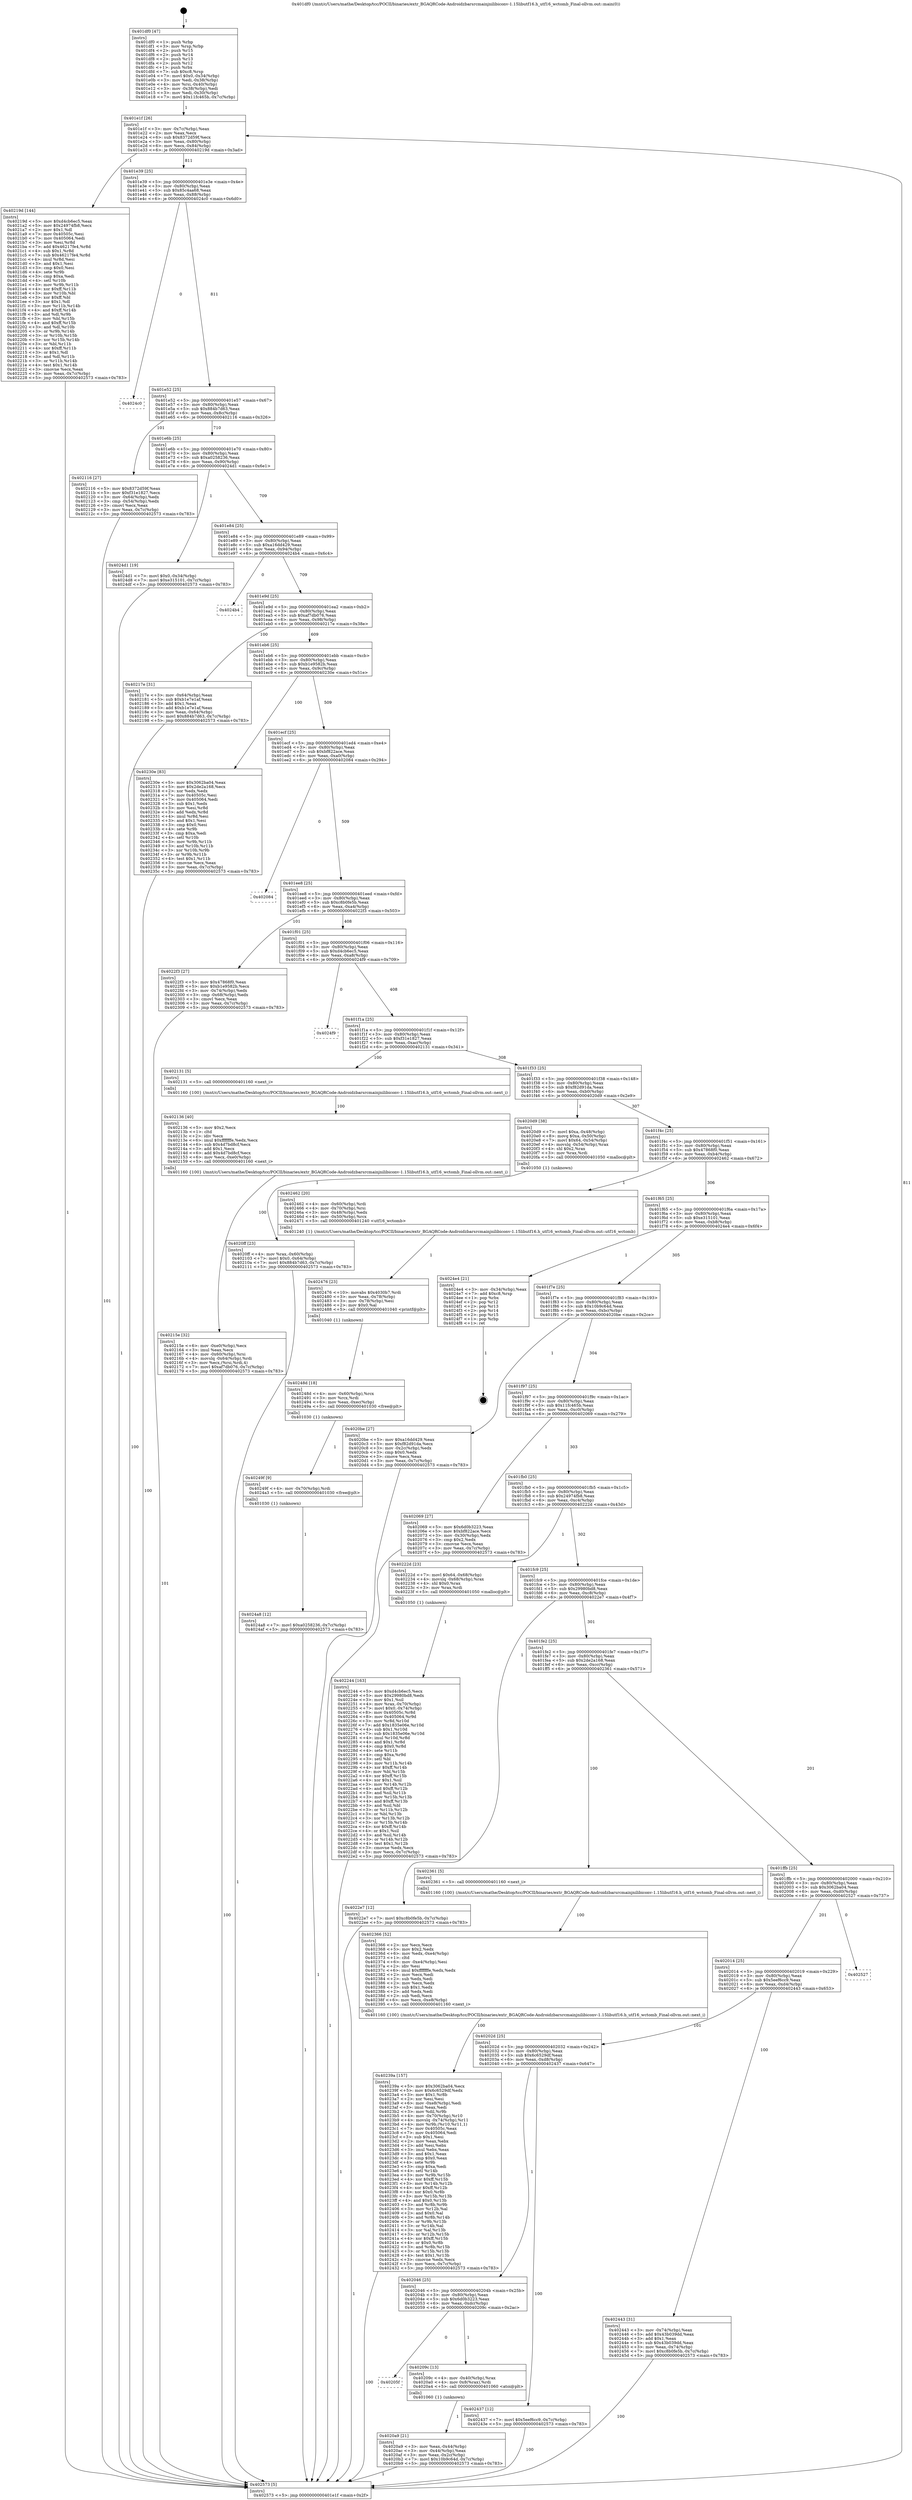 digraph "0x401df0" {
  label = "0x401df0 (/mnt/c/Users/mathe/Desktop/tcc/POCII/binaries/extr_BGAQRCode-Androidzbarsrcmainjnilibiconv-1.15libutf16.h_utf16_wctomb_Final-ollvm.out::main(0))"
  labelloc = "t"
  node[shape=record]

  Entry [label="",width=0.3,height=0.3,shape=circle,fillcolor=black,style=filled]
  "0x401e1f" [label="{
     0x401e1f [26]\l
     | [instrs]\l
     &nbsp;&nbsp;0x401e1f \<+3\>: mov -0x7c(%rbp),%eax\l
     &nbsp;&nbsp;0x401e22 \<+2\>: mov %eax,%ecx\l
     &nbsp;&nbsp;0x401e24 \<+6\>: sub $0x8372d59f,%ecx\l
     &nbsp;&nbsp;0x401e2a \<+3\>: mov %eax,-0x80(%rbp)\l
     &nbsp;&nbsp;0x401e2d \<+6\>: mov %ecx,-0x84(%rbp)\l
     &nbsp;&nbsp;0x401e33 \<+6\>: je 000000000040219d \<main+0x3ad\>\l
  }"]
  "0x40219d" [label="{
     0x40219d [144]\l
     | [instrs]\l
     &nbsp;&nbsp;0x40219d \<+5\>: mov $0xd4cb6ec5,%eax\l
     &nbsp;&nbsp;0x4021a2 \<+5\>: mov $0x24974fb8,%ecx\l
     &nbsp;&nbsp;0x4021a7 \<+2\>: mov $0x1,%dl\l
     &nbsp;&nbsp;0x4021a9 \<+7\>: mov 0x40505c,%esi\l
     &nbsp;&nbsp;0x4021b0 \<+7\>: mov 0x405064,%edi\l
     &nbsp;&nbsp;0x4021b7 \<+3\>: mov %esi,%r8d\l
     &nbsp;&nbsp;0x4021ba \<+7\>: add $0x46217fe4,%r8d\l
     &nbsp;&nbsp;0x4021c1 \<+4\>: sub $0x1,%r8d\l
     &nbsp;&nbsp;0x4021c5 \<+7\>: sub $0x46217fe4,%r8d\l
     &nbsp;&nbsp;0x4021cc \<+4\>: imul %r8d,%esi\l
     &nbsp;&nbsp;0x4021d0 \<+3\>: and $0x1,%esi\l
     &nbsp;&nbsp;0x4021d3 \<+3\>: cmp $0x0,%esi\l
     &nbsp;&nbsp;0x4021d6 \<+4\>: sete %r9b\l
     &nbsp;&nbsp;0x4021da \<+3\>: cmp $0xa,%edi\l
     &nbsp;&nbsp;0x4021dd \<+4\>: setl %r10b\l
     &nbsp;&nbsp;0x4021e1 \<+3\>: mov %r9b,%r11b\l
     &nbsp;&nbsp;0x4021e4 \<+4\>: xor $0xff,%r11b\l
     &nbsp;&nbsp;0x4021e8 \<+3\>: mov %r10b,%bl\l
     &nbsp;&nbsp;0x4021eb \<+3\>: xor $0xff,%bl\l
     &nbsp;&nbsp;0x4021ee \<+3\>: xor $0x1,%dl\l
     &nbsp;&nbsp;0x4021f1 \<+3\>: mov %r11b,%r14b\l
     &nbsp;&nbsp;0x4021f4 \<+4\>: and $0xff,%r14b\l
     &nbsp;&nbsp;0x4021f8 \<+3\>: and %dl,%r9b\l
     &nbsp;&nbsp;0x4021fb \<+3\>: mov %bl,%r15b\l
     &nbsp;&nbsp;0x4021fe \<+4\>: and $0xff,%r15b\l
     &nbsp;&nbsp;0x402202 \<+3\>: and %dl,%r10b\l
     &nbsp;&nbsp;0x402205 \<+3\>: or %r9b,%r14b\l
     &nbsp;&nbsp;0x402208 \<+3\>: or %r10b,%r15b\l
     &nbsp;&nbsp;0x40220b \<+3\>: xor %r15b,%r14b\l
     &nbsp;&nbsp;0x40220e \<+3\>: or %bl,%r11b\l
     &nbsp;&nbsp;0x402211 \<+4\>: xor $0xff,%r11b\l
     &nbsp;&nbsp;0x402215 \<+3\>: or $0x1,%dl\l
     &nbsp;&nbsp;0x402218 \<+3\>: and %dl,%r11b\l
     &nbsp;&nbsp;0x40221b \<+3\>: or %r11b,%r14b\l
     &nbsp;&nbsp;0x40221e \<+4\>: test $0x1,%r14b\l
     &nbsp;&nbsp;0x402222 \<+3\>: cmovne %ecx,%eax\l
     &nbsp;&nbsp;0x402225 \<+3\>: mov %eax,-0x7c(%rbp)\l
     &nbsp;&nbsp;0x402228 \<+5\>: jmp 0000000000402573 \<main+0x783\>\l
  }"]
  "0x401e39" [label="{
     0x401e39 [25]\l
     | [instrs]\l
     &nbsp;&nbsp;0x401e39 \<+5\>: jmp 0000000000401e3e \<main+0x4e\>\l
     &nbsp;&nbsp;0x401e3e \<+3\>: mov -0x80(%rbp),%eax\l
     &nbsp;&nbsp;0x401e41 \<+5\>: sub $0x85c4aa68,%eax\l
     &nbsp;&nbsp;0x401e46 \<+6\>: mov %eax,-0x88(%rbp)\l
     &nbsp;&nbsp;0x401e4c \<+6\>: je 00000000004024c0 \<main+0x6d0\>\l
  }"]
  Exit [label="",width=0.3,height=0.3,shape=circle,fillcolor=black,style=filled,peripheries=2]
  "0x4024c0" [label="{
     0x4024c0\l
  }", style=dashed]
  "0x401e52" [label="{
     0x401e52 [25]\l
     | [instrs]\l
     &nbsp;&nbsp;0x401e52 \<+5\>: jmp 0000000000401e57 \<main+0x67\>\l
     &nbsp;&nbsp;0x401e57 \<+3\>: mov -0x80(%rbp),%eax\l
     &nbsp;&nbsp;0x401e5a \<+5\>: sub $0x884b7d63,%eax\l
     &nbsp;&nbsp;0x401e5f \<+6\>: mov %eax,-0x8c(%rbp)\l
     &nbsp;&nbsp;0x401e65 \<+6\>: je 0000000000402116 \<main+0x326\>\l
  }"]
  "0x4024a8" [label="{
     0x4024a8 [12]\l
     | [instrs]\l
     &nbsp;&nbsp;0x4024a8 \<+7\>: movl $0xa0258236,-0x7c(%rbp)\l
     &nbsp;&nbsp;0x4024af \<+5\>: jmp 0000000000402573 \<main+0x783\>\l
  }"]
  "0x402116" [label="{
     0x402116 [27]\l
     | [instrs]\l
     &nbsp;&nbsp;0x402116 \<+5\>: mov $0x8372d59f,%eax\l
     &nbsp;&nbsp;0x40211b \<+5\>: mov $0xf31e1827,%ecx\l
     &nbsp;&nbsp;0x402120 \<+3\>: mov -0x64(%rbp),%edx\l
     &nbsp;&nbsp;0x402123 \<+3\>: cmp -0x54(%rbp),%edx\l
     &nbsp;&nbsp;0x402126 \<+3\>: cmovl %ecx,%eax\l
     &nbsp;&nbsp;0x402129 \<+3\>: mov %eax,-0x7c(%rbp)\l
     &nbsp;&nbsp;0x40212c \<+5\>: jmp 0000000000402573 \<main+0x783\>\l
  }"]
  "0x401e6b" [label="{
     0x401e6b [25]\l
     | [instrs]\l
     &nbsp;&nbsp;0x401e6b \<+5\>: jmp 0000000000401e70 \<main+0x80\>\l
     &nbsp;&nbsp;0x401e70 \<+3\>: mov -0x80(%rbp),%eax\l
     &nbsp;&nbsp;0x401e73 \<+5\>: sub $0xa0258236,%eax\l
     &nbsp;&nbsp;0x401e78 \<+6\>: mov %eax,-0x90(%rbp)\l
     &nbsp;&nbsp;0x401e7e \<+6\>: je 00000000004024d1 \<main+0x6e1\>\l
  }"]
  "0x40249f" [label="{
     0x40249f [9]\l
     | [instrs]\l
     &nbsp;&nbsp;0x40249f \<+4\>: mov -0x70(%rbp),%rdi\l
     &nbsp;&nbsp;0x4024a3 \<+5\>: call 0000000000401030 \<free@plt\>\l
     | [calls]\l
     &nbsp;&nbsp;0x401030 \{1\} (unknown)\l
  }"]
  "0x4024d1" [label="{
     0x4024d1 [19]\l
     | [instrs]\l
     &nbsp;&nbsp;0x4024d1 \<+7\>: movl $0x0,-0x34(%rbp)\l
     &nbsp;&nbsp;0x4024d8 \<+7\>: movl $0xe315101,-0x7c(%rbp)\l
     &nbsp;&nbsp;0x4024df \<+5\>: jmp 0000000000402573 \<main+0x783\>\l
  }"]
  "0x401e84" [label="{
     0x401e84 [25]\l
     | [instrs]\l
     &nbsp;&nbsp;0x401e84 \<+5\>: jmp 0000000000401e89 \<main+0x99\>\l
     &nbsp;&nbsp;0x401e89 \<+3\>: mov -0x80(%rbp),%eax\l
     &nbsp;&nbsp;0x401e8c \<+5\>: sub $0xa16dd429,%eax\l
     &nbsp;&nbsp;0x401e91 \<+6\>: mov %eax,-0x94(%rbp)\l
     &nbsp;&nbsp;0x401e97 \<+6\>: je 00000000004024b4 \<main+0x6c4\>\l
  }"]
  "0x40248d" [label="{
     0x40248d [18]\l
     | [instrs]\l
     &nbsp;&nbsp;0x40248d \<+4\>: mov -0x60(%rbp),%rcx\l
     &nbsp;&nbsp;0x402491 \<+3\>: mov %rcx,%rdi\l
     &nbsp;&nbsp;0x402494 \<+6\>: mov %eax,-0xec(%rbp)\l
     &nbsp;&nbsp;0x40249a \<+5\>: call 0000000000401030 \<free@plt\>\l
     | [calls]\l
     &nbsp;&nbsp;0x401030 \{1\} (unknown)\l
  }"]
  "0x4024b4" [label="{
     0x4024b4\l
  }", style=dashed]
  "0x401e9d" [label="{
     0x401e9d [25]\l
     | [instrs]\l
     &nbsp;&nbsp;0x401e9d \<+5\>: jmp 0000000000401ea2 \<main+0xb2\>\l
     &nbsp;&nbsp;0x401ea2 \<+3\>: mov -0x80(%rbp),%eax\l
     &nbsp;&nbsp;0x401ea5 \<+5\>: sub $0xaf7db076,%eax\l
     &nbsp;&nbsp;0x401eaa \<+6\>: mov %eax,-0x98(%rbp)\l
     &nbsp;&nbsp;0x401eb0 \<+6\>: je 000000000040217e \<main+0x38e\>\l
  }"]
  "0x402476" [label="{
     0x402476 [23]\l
     | [instrs]\l
     &nbsp;&nbsp;0x402476 \<+10\>: movabs $0x4030b7,%rdi\l
     &nbsp;&nbsp;0x402480 \<+3\>: mov %eax,-0x78(%rbp)\l
     &nbsp;&nbsp;0x402483 \<+3\>: mov -0x78(%rbp),%esi\l
     &nbsp;&nbsp;0x402486 \<+2\>: mov $0x0,%al\l
     &nbsp;&nbsp;0x402488 \<+5\>: call 0000000000401040 \<printf@plt\>\l
     | [calls]\l
     &nbsp;&nbsp;0x401040 \{1\} (unknown)\l
  }"]
  "0x40217e" [label="{
     0x40217e [31]\l
     | [instrs]\l
     &nbsp;&nbsp;0x40217e \<+3\>: mov -0x64(%rbp),%eax\l
     &nbsp;&nbsp;0x402181 \<+5\>: sub $0xb1e7e1af,%eax\l
     &nbsp;&nbsp;0x402186 \<+3\>: add $0x1,%eax\l
     &nbsp;&nbsp;0x402189 \<+5\>: add $0xb1e7e1af,%eax\l
     &nbsp;&nbsp;0x40218e \<+3\>: mov %eax,-0x64(%rbp)\l
     &nbsp;&nbsp;0x402191 \<+7\>: movl $0x884b7d63,-0x7c(%rbp)\l
     &nbsp;&nbsp;0x402198 \<+5\>: jmp 0000000000402573 \<main+0x783\>\l
  }"]
  "0x401eb6" [label="{
     0x401eb6 [25]\l
     | [instrs]\l
     &nbsp;&nbsp;0x401eb6 \<+5\>: jmp 0000000000401ebb \<main+0xcb\>\l
     &nbsp;&nbsp;0x401ebb \<+3\>: mov -0x80(%rbp),%eax\l
     &nbsp;&nbsp;0x401ebe \<+5\>: sub $0xb1e9582b,%eax\l
     &nbsp;&nbsp;0x401ec3 \<+6\>: mov %eax,-0x9c(%rbp)\l
     &nbsp;&nbsp;0x401ec9 \<+6\>: je 000000000040230e \<main+0x51e\>\l
  }"]
  "0x40239a" [label="{
     0x40239a [157]\l
     | [instrs]\l
     &nbsp;&nbsp;0x40239a \<+5\>: mov $0x3062ba04,%ecx\l
     &nbsp;&nbsp;0x40239f \<+5\>: mov $0x6c6529df,%edx\l
     &nbsp;&nbsp;0x4023a4 \<+3\>: mov $0x1,%r8b\l
     &nbsp;&nbsp;0x4023a7 \<+2\>: xor %esi,%esi\l
     &nbsp;&nbsp;0x4023a9 \<+6\>: mov -0xe8(%rbp),%edi\l
     &nbsp;&nbsp;0x4023af \<+3\>: imul %eax,%edi\l
     &nbsp;&nbsp;0x4023b2 \<+3\>: mov %dil,%r9b\l
     &nbsp;&nbsp;0x4023b5 \<+4\>: mov -0x70(%rbp),%r10\l
     &nbsp;&nbsp;0x4023b9 \<+4\>: movslq -0x74(%rbp),%r11\l
     &nbsp;&nbsp;0x4023bd \<+4\>: mov %r9b,(%r10,%r11,1)\l
     &nbsp;&nbsp;0x4023c1 \<+7\>: mov 0x40505c,%eax\l
     &nbsp;&nbsp;0x4023c8 \<+7\>: mov 0x405064,%edi\l
     &nbsp;&nbsp;0x4023cf \<+3\>: sub $0x1,%esi\l
     &nbsp;&nbsp;0x4023d2 \<+2\>: mov %eax,%ebx\l
     &nbsp;&nbsp;0x4023d4 \<+2\>: add %esi,%ebx\l
     &nbsp;&nbsp;0x4023d6 \<+3\>: imul %ebx,%eax\l
     &nbsp;&nbsp;0x4023d9 \<+3\>: and $0x1,%eax\l
     &nbsp;&nbsp;0x4023dc \<+3\>: cmp $0x0,%eax\l
     &nbsp;&nbsp;0x4023df \<+4\>: sete %r9b\l
     &nbsp;&nbsp;0x4023e3 \<+3\>: cmp $0xa,%edi\l
     &nbsp;&nbsp;0x4023e6 \<+4\>: setl %r14b\l
     &nbsp;&nbsp;0x4023ea \<+3\>: mov %r9b,%r15b\l
     &nbsp;&nbsp;0x4023ed \<+4\>: xor $0xff,%r15b\l
     &nbsp;&nbsp;0x4023f1 \<+3\>: mov %r14b,%r12b\l
     &nbsp;&nbsp;0x4023f4 \<+4\>: xor $0xff,%r12b\l
     &nbsp;&nbsp;0x4023f8 \<+4\>: xor $0x0,%r8b\l
     &nbsp;&nbsp;0x4023fc \<+3\>: mov %r15b,%r13b\l
     &nbsp;&nbsp;0x4023ff \<+4\>: and $0x0,%r13b\l
     &nbsp;&nbsp;0x402403 \<+3\>: and %r8b,%r9b\l
     &nbsp;&nbsp;0x402406 \<+3\>: mov %r12b,%al\l
     &nbsp;&nbsp;0x402409 \<+2\>: and $0x0,%al\l
     &nbsp;&nbsp;0x40240b \<+3\>: and %r8b,%r14b\l
     &nbsp;&nbsp;0x40240e \<+3\>: or %r9b,%r13b\l
     &nbsp;&nbsp;0x402411 \<+3\>: or %r14b,%al\l
     &nbsp;&nbsp;0x402414 \<+3\>: xor %al,%r13b\l
     &nbsp;&nbsp;0x402417 \<+3\>: or %r12b,%r15b\l
     &nbsp;&nbsp;0x40241a \<+4\>: xor $0xff,%r15b\l
     &nbsp;&nbsp;0x40241e \<+4\>: or $0x0,%r8b\l
     &nbsp;&nbsp;0x402422 \<+3\>: and %r8b,%r15b\l
     &nbsp;&nbsp;0x402425 \<+3\>: or %r15b,%r13b\l
     &nbsp;&nbsp;0x402428 \<+4\>: test $0x1,%r13b\l
     &nbsp;&nbsp;0x40242c \<+3\>: cmovne %edx,%ecx\l
     &nbsp;&nbsp;0x40242f \<+3\>: mov %ecx,-0x7c(%rbp)\l
     &nbsp;&nbsp;0x402432 \<+5\>: jmp 0000000000402573 \<main+0x783\>\l
  }"]
  "0x40230e" [label="{
     0x40230e [83]\l
     | [instrs]\l
     &nbsp;&nbsp;0x40230e \<+5\>: mov $0x3062ba04,%eax\l
     &nbsp;&nbsp;0x402313 \<+5\>: mov $0x2de2a168,%ecx\l
     &nbsp;&nbsp;0x402318 \<+2\>: xor %edx,%edx\l
     &nbsp;&nbsp;0x40231a \<+7\>: mov 0x40505c,%esi\l
     &nbsp;&nbsp;0x402321 \<+7\>: mov 0x405064,%edi\l
     &nbsp;&nbsp;0x402328 \<+3\>: sub $0x1,%edx\l
     &nbsp;&nbsp;0x40232b \<+3\>: mov %esi,%r8d\l
     &nbsp;&nbsp;0x40232e \<+3\>: add %edx,%r8d\l
     &nbsp;&nbsp;0x402331 \<+4\>: imul %r8d,%esi\l
     &nbsp;&nbsp;0x402335 \<+3\>: and $0x1,%esi\l
     &nbsp;&nbsp;0x402338 \<+3\>: cmp $0x0,%esi\l
     &nbsp;&nbsp;0x40233b \<+4\>: sete %r9b\l
     &nbsp;&nbsp;0x40233f \<+3\>: cmp $0xa,%edi\l
     &nbsp;&nbsp;0x402342 \<+4\>: setl %r10b\l
     &nbsp;&nbsp;0x402346 \<+3\>: mov %r9b,%r11b\l
     &nbsp;&nbsp;0x402349 \<+3\>: and %r10b,%r11b\l
     &nbsp;&nbsp;0x40234c \<+3\>: xor %r10b,%r9b\l
     &nbsp;&nbsp;0x40234f \<+3\>: or %r9b,%r11b\l
     &nbsp;&nbsp;0x402352 \<+4\>: test $0x1,%r11b\l
     &nbsp;&nbsp;0x402356 \<+3\>: cmovne %ecx,%eax\l
     &nbsp;&nbsp;0x402359 \<+3\>: mov %eax,-0x7c(%rbp)\l
     &nbsp;&nbsp;0x40235c \<+5\>: jmp 0000000000402573 \<main+0x783\>\l
  }"]
  "0x401ecf" [label="{
     0x401ecf [25]\l
     | [instrs]\l
     &nbsp;&nbsp;0x401ecf \<+5\>: jmp 0000000000401ed4 \<main+0xe4\>\l
     &nbsp;&nbsp;0x401ed4 \<+3\>: mov -0x80(%rbp),%eax\l
     &nbsp;&nbsp;0x401ed7 \<+5\>: sub $0xbf822ace,%eax\l
     &nbsp;&nbsp;0x401edc \<+6\>: mov %eax,-0xa0(%rbp)\l
     &nbsp;&nbsp;0x401ee2 \<+6\>: je 0000000000402084 \<main+0x294\>\l
  }"]
  "0x402366" [label="{
     0x402366 [52]\l
     | [instrs]\l
     &nbsp;&nbsp;0x402366 \<+2\>: xor %ecx,%ecx\l
     &nbsp;&nbsp;0x402368 \<+5\>: mov $0x2,%edx\l
     &nbsp;&nbsp;0x40236d \<+6\>: mov %edx,-0xe4(%rbp)\l
     &nbsp;&nbsp;0x402373 \<+1\>: cltd\l
     &nbsp;&nbsp;0x402374 \<+6\>: mov -0xe4(%rbp),%esi\l
     &nbsp;&nbsp;0x40237a \<+2\>: idiv %esi\l
     &nbsp;&nbsp;0x40237c \<+6\>: imul $0xfffffffe,%edx,%edx\l
     &nbsp;&nbsp;0x402382 \<+2\>: mov %ecx,%edi\l
     &nbsp;&nbsp;0x402384 \<+2\>: sub %edx,%edi\l
     &nbsp;&nbsp;0x402386 \<+2\>: mov %ecx,%edx\l
     &nbsp;&nbsp;0x402388 \<+3\>: sub $0x1,%edx\l
     &nbsp;&nbsp;0x40238b \<+2\>: add %edx,%edi\l
     &nbsp;&nbsp;0x40238d \<+2\>: sub %edi,%ecx\l
     &nbsp;&nbsp;0x40238f \<+6\>: mov %ecx,-0xe8(%rbp)\l
     &nbsp;&nbsp;0x402395 \<+5\>: call 0000000000401160 \<next_i\>\l
     | [calls]\l
     &nbsp;&nbsp;0x401160 \{100\} (/mnt/c/Users/mathe/Desktop/tcc/POCII/binaries/extr_BGAQRCode-Androidzbarsrcmainjnilibiconv-1.15libutf16.h_utf16_wctomb_Final-ollvm.out::next_i)\l
  }"]
  "0x402084" [label="{
     0x402084\l
  }", style=dashed]
  "0x401ee8" [label="{
     0x401ee8 [25]\l
     | [instrs]\l
     &nbsp;&nbsp;0x401ee8 \<+5\>: jmp 0000000000401eed \<main+0xfd\>\l
     &nbsp;&nbsp;0x401eed \<+3\>: mov -0x80(%rbp),%eax\l
     &nbsp;&nbsp;0x401ef0 \<+5\>: sub $0xc8b0fe5b,%eax\l
     &nbsp;&nbsp;0x401ef5 \<+6\>: mov %eax,-0xa4(%rbp)\l
     &nbsp;&nbsp;0x401efb \<+6\>: je 00000000004022f3 \<main+0x503\>\l
  }"]
  "0x402244" [label="{
     0x402244 [163]\l
     | [instrs]\l
     &nbsp;&nbsp;0x402244 \<+5\>: mov $0xd4cb6ec5,%ecx\l
     &nbsp;&nbsp;0x402249 \<+5\>: mov $0x29980bd8,%edx\l
     &nbsp;&nbsp;0x40224e \<+3\>: mov $0x1,%sil\l
     &nbsp;&nbsp;0x402251 \<+4\>: mov %rax,-0x70(%rbp)\l
     &nbsp;&nbsp;0x402255 \<+7\>: movl $0x0,-0x74(%rbp)\l
     &nbsp;&nbsp;0x40225c \<+8\>: mov 0x40505c,%r8d\l
     &nbsp;&nbsp;0x402264 \<+8\>: mov 0x405064,%r9d\l
     &nbsp;&nbsp;0x40226c \<+3\>: mov %r8d,%r10d\l
     &nbsp;&nbsp;0x40226f \<+7\>: add $0x1835e06e,%r10d\l
     &nbsp;&nbsp;0x402276 \<+4\>: sub $0x1,%r10d\l
     &nbsp;&nbsp;0x40227a \<+7\>: sub $0x1835e06e,%r10d\l
     &nbsp;&nbsp;0x402281 \<+4\>: imul %r10d,%r8d\l
     &nbsp;&nbsp;0x402285 \<+4\>: and $0x1,%r8d\l
     &nbsp;&nbsp;0x402289 \<+4\>: cmp $0x0,%r8d\l
     &nbsp;&nbsp;0x40228d \<+4\>: sete %r11b\l
     &nbsp;&nbsp;0x402291 \<+4\>: cmp $0xa,%r9d\l
     &nbsp;&nbsp;0x402295 \<+3\>: setl %bl\l
     &nbsp;&nbsp;0x402298 \<+3\>: mov %r11b,%r14b\l
     &nbsp;&nbsp;0x40229b \<+4\>: xor $0xff,%r14b\l
     &nbsp;&nbsp;0x40229f \<+3\>: mov %bl,%r15b\l
     &nbsp;&nbsp;0x4022a2 \<+4\>: xor $0xff,%r15b\l
     &nbsp;&nbsp;0x4022a6 \<+4\>: xor $0x1,%sil\l
     &nbsp;&nbsp;0x4022aa \<+3\>: mov %r14b,%r12b\l
     &nbsp;&nbsp;0x4022ad \<+4\>: and $0xff,%r12b\l
     &nbsp;&nbsp;0x4022b1 \<+3\>: and %sil,%r11b\l
     &nbsp;&nbsp;0x4022b4 \<+3\>: mov %r15b,%r13b\l
     &nbsp;&nbsp;0x4022b7 \<+4\>: and $0xff,%r13b\l
     &nbsp;&nbsp;0x4022bb \<+3\>: and %sil,%bl\l
     &nbsp;&nbsp;0x4022be \<+3\>: or %r11b,%r12b\l
     &nbsp;&nbsp;0x4022c1 \<+3\>: or %bl,%r13b\l
     &nbsp;&nbsp;0x4022c4 \<+3\>: xor %r13b,%r12b\l
     &nbsp;&nbsp;0x4022c7 \<+3\>: or %r15b,%r14b\l
     &nbsp;&nbsp;0x4022ca \<+4\>: xor $0xff,%r14b\l
     &nbsp;&nbsp;0x4022ce \<+4\>: or $0x1,%sil\l
     &nbsp;&nbsp;0x4022d2 \<+3\>: and %sil,%r14b\l
     &nbsp;&nbsp;0x4022d5 \<+3\>: or %r14b,%r12b\l
     &nbsp;&nbsp;0x4022d8 \<+4\>: test $0x1,%r12b\l
     &nbsp;&nbsp;0x4022dc \<+3\>: cmovne %edx,%ecx\l
     &nbsp;&nbsp;0x4022df \<+3\>: mov %ecx,-0x7c(%rbp)\l
     &nbsp;&nbsp;0x4022e2 \<+5\>: jmp 0000000000402573 \<main+0x783\>\l
  }"]
  "0x4022f3" [label="{
     0x4022f3 [27]\l
     | [instrs]\l
     &nbsp;&nbsp;0x4022f3 \<+5\>: mov $0x47868f0,%eax\l
     &nbsp;&nbsp;0x4022f8 \<+5\>: mov $0xb1e9582b,%ecx\l
     &nbsp;&nbsp;0x4022fd \<+3\>: mov -0x74(%rbp),%edx\l
     &nbsp;&nbsp;0x402300 \<+3\>: cmp -0x68(%rbp),%edx\l
     &nbsp;&nbsp;0x402303 \<+3\>: cmovl %ecx,%eax\l
     &nbsp;&nbsp;0x402306 \<+3\>: mov %eax,-0x7c(%rbp)\l
     &nbsp;&nbsp;0x402309 \<+5\>: jmp 0000000000402573 \<main+0x783\>\l
  }"]
  "0x401f01" [label="{
     0x401f01 [25]\l
     | [instrs]\l
     &nbsp;&nbsp;0x401f01 \<+5\>: jmp 0000000000401f06 \<main+0x116\>\l
     &nbsp;&nbsp;0x401f06 \<+3\>: mov -0x80(%rbp),%eax\l
     &nbsp;&nbsp;0x401f09 \<+5\>: sub $0xd4cb6ec5,%eax\l
     &nbsp;&nbsp;0x401f0e \<+6\>: mov %eax,-0xa8(%rbp)\l
     &nbsp;&nbsp;0x401f14 \<+6\>: je 00000000004024f9 \<main+0x709\>\l
  }"]
  "0x40215e" [label="{
     0x40215e [32]\l
     | [instrs]\l
     &nbsp;&nbsp;0x40215e \<+6\>: mov -0xe0(%rbp),%ecx\l
     &nbsp;&nbsp;0x402164 \<+3\>: imul %eax,%ecx\l
     &nbsp;&nbsp;0x402167 \<+4\>: mov -0x60(%rbp),%rsi\l
     &nbsp;&nbsp;0x40216b \<+4\>: movslq -0x64(%rbp),%rdi\l
     &nbsp;&nbsp;0x40216f \<+3\>: mov %ecx,(%rsi,%rdi,4)\l
     &nbsp;&nbsp;0x402172 \<+7\>: movl $0xaf7db076,-0x7c(%rbp)\l
     &nbsp;&nbsp;0x402179 \<+5\>: jmp 0000000000402573 \<main+0x783\>\l
  }"]
  "0x4024f9" [label="{
     0x4024f9\l
  }", style=dashed]
  "0x401f1a" [label="{
     0x401f1a [25]\l
     | [instrs]\l
     &nbsp;&nbsp;0x401f1a \<+5\>: jmp 0000000000401f1f \<main+0x12f\>\l
     &nbsp;&nbsp;0x401f1f \<+3\>: mov -0x80(%rbp),%eax\l
     &nbsp;&nbsp;0x401f22 \<+5\>: sub $0xf31e1827,%eax\l
     &nbsp;&nbsp;0x401f27 \<+6\>: mov %eax,-0xac(%rbp)\l
     &nbsp;&nbsp;0x401f2d \<+6\>: je 0000000000402131 \<main+0x341\>\l
  }"]
  "0x402136" [label="{
     0x402136 [40]\l
     | [instrs]\l
     &nbsp;&nbsp;0x402136 \<+5\>: mov $0x2,%ecx\l
     &nbsp;&nbsp;0x40213b \<+1\>: cltd\l
     &nbsp;&nbsp;0x40213c \<+2\>: idiv %ecx\l
     &nbsp;&nbsp;0x40213e \<+6\>: imul $0xfffffffe,%edx,%ecx\l
     &nbsp;&nbsp;0x402144 \<+6\>: sub $0x4d7bd8cf,%ecx\l
     &nbsp;&nbsp;0x40214a \<+3\>: add $0x1,%ecx\l
     &nbsp;&nbsp;0x40214d \<+6\>: add $0x4d7bd8cf,%ecx\l
     &nbsp;&nbsp;0x402153 \<+6\>: mov %ecx,-0xe0(%rbp)\l
     &nbsp;&nbsp;0x402159 \<+5\>: call 0000000000401160 \<next_i\>\l
     | [calls]\l
     &nbsp;&nbsp;0x401160 \{100\} (/mnt/c/Users/mathe/Desktop/tcc/POCII/binaries/extr_BGAQRCode-Androidzbarsrcmainjnilibiconv-1.15libutf16.h_utf16_wctomb_Final-ollvm.out::next_i)\l
  }"]
  "0x402131" [label="{
     0x402131 [5]\l
     | [instrs]\l
     &nbsp;&nbsp;0x402131 \<+5\>: call 0000000000401160 \<next_i\>\l
     | [calls]\l
     &nbsp;&nbsp;0x401160 \{100\} (/mnt/c/Users/mathe/Desktop/tcc/POCII/binaries/extr_BGAQRCode-Androidzbarsrcmainjnilibiconv-1.15libutf16.h_utf16_wctomb_Final-ollvm.out::next_i)\l
  }"]
  "0x401f33" [label="{
     0x401f33 [25]\l
     | [instrs]\l
     &nbsp;&nbsp;0x401f33 \<+5\>: jmp 0000000000401f38 \<main+0x148\>\l
     &nbsp;&nbsp;0x401f38 \<+3\>: mov -0x80(%rbp),%eax\l
     &nbsp;&nbsp;0x401f3b \<+5\>: sub $0xf82d91da,%eax\l
     &nbsp;&nbsp;0x401f40 \<+6\>: mov %eax,-0xb0(%rbp)\l
     &nbsp;&nbsp;0x401f46 \<+6\>: je 00000000004020d9 \<main+0x2e9\>\l
  }"]
  "0x4020ff" [label="{
     0x4020ff [23]\l
     | [instrs]\l
     &nbsp;&nbsp;0x4020ff \<+4\>: mov %rax,-0x60(%rbp)\l
     &nbsp;&nbsp;0x402103 \<+7\>: movl $0x0,-0x64(%rbp)\l
     &nbsp;&nbsp;0x40210a \<+7\>: movl $0x884b7d63,-0x7c(%rbp)\l
     &nbsp;&nbsp;0x402111 \<+5\>: jmp 0000000000402573 \<main+0x783\>\l
  }"]
  "0x4020d9" [label="{
     0x4020d9 [38]\l
     | [instrs]\l
     &nbsp;&nbsp;0x4020d9 \<+7\>: movl $0xa,-0x48(%rbp)\l
     &nbsp;&nbsp;0x4020e0 \<+8\>: movq $0xa,-0x50(%rbp)\l
     &nbsp;&nbsp;0x4020e8 \<+7\>: movl $0x64,-0x54(%rbp)\l
     &nbsp;&nbsp;0x4020ef \<+4\>: movslq -0x54(%rbp),%rax\l
     &nbsp;&nbsp;0x4020f3 \<+4\>: shl $0x2,%rax\l
     &nbsp;&nbsp;0x4020f7 \<+3\>: mov %rax,%rdi\l
     &nbsp;&nbsp;0x4020fa \<+5\>: call 0000000000401050 \<malloc@plt\>\l
     | [calls]\l
     &nbsp;&nbsp;0x401050 \{1\} (unknown)\l
  }"]
  "0x401f4c" [label="{
     0x401f4c [25]\l
     | [instrs]\l
     &nbsp;&nbsp;0x401f4c \<+5\>: jmp 0000000000401f51 \<main+0x161\>\l
     &nbsp;&nbsp;0x401f51 \<+3\>: mov -0x80(%rbp),%eax\l
     &nbsp;&nbsp;0x401f54 \<+5\>: sub $0x47868f0,%eax\l
     &nbsp;&nbsp;0x401f59 \<+6\>: mov %eax,-0xb4(%rbp)\l
     &nbsp;&nbsp;0x401f5f \<+6\>: je 0000000000402462 \<main+0x672\>\l
  }"]
  "0x4020a9" [label="{
     0x4020a9 [21]\l
     | [instrs]\l
     &nbsp;&nbsp;0x4020a9 \<+3\>: mov %eax,-0x44(%rbp)\l
     &nbsp;&nbsp;0x4020ac \<+3\>: mov -0x44(%rbp),%eax\l
     &nbsp;&nbsp;0x4020af \<+3\>: mov %eax,-0x2c(%rbp)\l
     &nbsp;&nbsp;0x4020b2 \<+7\>: movl $0x10b9c64d,-0x7c(%rbp)\l
     &nbsp;&nbsp;0x4020b9 \<+5\>: jmp 0000000000402573 \<main+0x783\>\l
  }"]
  "0x402462" [label="{
     0x402462 [20]\l
     | [instrs]\l
     &nbsp;&nbsp;0x402462 \<+4\>: mov -0x60(%rbp),%rdi\l
     &nbsp;&nbsp;0x402466 \<+4\>: mov -0x70(%rbp),%rsi\l
     &nbsp;&nbsp;0x40246a \<+3\>: mov -0x48(%rbp),%edx\l
     &nbsp;&nbsp;0x40246d \<+4\>: mov -0x50(%rbp),%rcx\l
     &nbsp;&nbsp;0x402471 \<+5\>: call 0000000000401240 \<utf16_wctomb\>\l
     | [calls]\l
     &nbsp;&nbsp;0x401240 \{1\} (/mnt/c/Users/mathe/Desktop/tcc/POCII/binaries/extr_BGAQRCode-Androidzbarsrcmainjnilibiconv-1.15libutf16.h_utf16_wctomb_Final-ollvm.out::utf16_wctomb)\l
  }"]
  "0x401f65" [label="{
     0x401f65 [25]\l
     | [instrs]\l
     &nbsp;&nbsp;0x401f65 \<+5\>: jmp 0000000000401f6a \<main+0x17a\>\l
     &nbsp;&nbsp;0x401f6a \<+3\>: mov -0x80(%rbp),%eax\l
     &nbsp;&nbsp;0x401f6d \<+5\>: sub $0xe315101,%eax\l
     &nbsp;&nbsp;0x401f72 \<+6\>: mov %eax,-0xb8(%rbp)\l
     &nbsp;&nbsp;0x401f78 \<+6\>: je 00000000004024e4 \<main+0x6f4\>\l
  }"]
  "0x40205f" [label="{
     0x40205f\l
  }", style=dashed]
  "0x4024e4" [label="{
     0x4024e4 [21]\l
     | [instrs]\l
     &nbsp;&nbsp;0x4024e4 \<+3\>: mov -0x34(%rbp),%eax\l
     &nbsp;&nbsp;0x4024e7 \<+7\>: add $0xc8,%rsp\l
     &nbsp;&nbsp;0x4024ee \<+1\>: pop %rbx\l
     &nbsp;&nbsp;0x4024ef \<+2\>: pop %r12\l
     &nbsp;&nbsp;0x4024f1 \<+2\>: pop %r13\l
     &nbsp;&nbsp;0x4024f3 \<+2\>: pop %r14\l
     &nbsp;&nbsp;0x4024f5 \<+2\>: pop %r15\l
     &nbsp;&nbsp;0x4024f7 \<+1\>: pop %rbp\l
     &nbsp;&nbsp;0x4024f8 \<+1\>: ret\l
  }"]
  "0x401f7e" [label="{
     0x401f7e [25]\l
     | [instrs]\l
     &nbsp;&nbsp;0x401f7e \<+5\>: jmp 0000000000401f83 \<main+0x193\>\l
     &nbsp;&nbsp;0x401f83 \<+3\>: mov -0x80(%rbp),%eax\l
     &nbsp;&nbsp;0x401f86 \<+5\>: sub $0x10b9c64d,%eax\l
     &nbsp;&nbsp;0x401f8b \<+6\>: mov %eax,-0xbc(%rbp)\l
     &nbsp;&nbsp;0x401f91 \<+6\>: je 00000000004020be \<main+0x2ce\>\l
  }"]
  "0x40209c" [label="{
     0x40209c [13]\l
     | [instrs]\l
     &nbsp;&nbsp;0x40209c \<+4\>: mov -0x40(%rbp),%rax\l
     &nbsp;&nbsp;0x4020a0 \<+4\>: mov 0x8(%rax),%rdi\l
     &nbsp;&nbsp;0x4020a4 \<+5\>: call 0000000000401060 \<atoi@plt\>\l
     | [calls]\l
     &nbsp;&nbsp;0x401060 \{1\} (unknown)\l
  }"]
  "0x4020be" [label="{
     0x4020be [27]\l
     | [instrs]\l
     &nbsp;&nbsp;0x4020be \<+5\>: mov $0xa16dd429,%eax\l
     &nbsp;&nbsp;0x4020c3 \<+5\>: mov $0xf82d91da,%ecx\l
     &nbsp;&nbsp;0x4020c8 \<+3\>: mov -0x2c(%rbp),%edx\l
     &nbsp;&nbsp;0x4020cb \<+3\>: cmp $0x0,%edx\l
     &nbsp;&nbsp;0x4020ce \<+3\>: cmove %ecx,%eax\l
     &nbsp;&nbsp;0x4020d1 \<+3\>: mov %eax,-0x7c(%rbp)\l
     &nbsp;&nbsp;0x4020d4 \<+5\>: jmp 0000000000402573 \<main+0x783\>\l
  }"]
  "0x401f97" [label="{
     0x401f97 [25]\l
     | [instrs]\l
     &nbsp;&nbsp;0x401f97 \<+5\>: jmp 0000000000401f9c \<main+0x1ac\>\l
     &nbsp;&nbsp;0x401f9c \<+3\>: mov -0x80(%rbp),%eax\l
     &nbsp;&nbsp;0x401f9f \<+5\>: sub $0x11fc465b,%eax\l
     &nbsp;&nbsp;0x401fa4 \<+6\>: mov %eax,-0xc0(%rbp)\l
     &nbsp;&nbsp;0x401faa \<+6\>: je 0000000000402069 \<main+0x279\>\l
  }"]
  "0x402046" [label="{
     0x402046 [25]\l
     | [instrs]\l
     &nbsp;&nbsp;0x402046 \<+5\>: jmp 000000000040204b \<main+0x25b\>\l
     &nbsp;&nbsp;0x40204b \<+3\>: mov -0x80(%rbp),%eax\l
     &nbsp;&nbsp;0x40204e \<+5\>: sub $0x6d0b3223,%eax\l
     &nbsp;&nbsp;0x402053 \<+6\>: mov %eax,-0xdc(%rbp)\l
     &nbsp;&nbsp;0x402059 \<+6\>: je 000000000040209c \<main+0x2ac\>\l
  }"]
  "0x402069" [label="{
     0x402069 [27]\l
     | [instrs]\l
     &nbsp;&nbsp;0x402069 \<+5\>: mov $0x6d0b3223,%eax\l
     &nbsp;&nbsp;0x40206e \<+5\>: mov $0xbf822ace,%ecx\l
     &nbsp;&nbsp;0x402073 \<+3\>: mov -0x30(%rbp),%edx\l
     &nbsp;&nbsp;0x402076 \<+3\>: cmp $0x2,%edx\l
     &nbsp;&nbsp;0x402079 \<+3\>: cmovne %ecx,%eax\l
     &nbsp;&nbsp;0x40207c \<+3\>: mov %eax,-0x7c(%rbp)\l
     &nbsp;&nbsp;0x40207f \<+5\>: jmp 0000000000402573 \<main+0x783\>\l
  }"]
  "0x401fb0" [label="{
     0x401fb0 [25]\l
     | [instrs]\l
     &nbsp;&nbsp;0x401fb0 \<+5\>: jmp 0000000000401fb5 \<main+0x1c5\>\l
     &nbsp;&nbsp;0x401fb5 \<+3\>: mov -0x80(%rbp),%eax\l
     &nbsp;&nbsp;0x401fb8 \<+5\>: sub $0x24974fb8,%eax\l
     &nbsp;&nbsp;0x401fbd \<+6\>: mov %eax,-0xc4(%rbp)\l
     &nbsp;&nbsp;0x401fc3 \<+6\>: je 000000000040222d \<main+0x43d\>\l
  }"]
  "0x402573" [label="{
     0x402573 [5]\l
     | [instrs]\l
     &nbsp;&nbsp;0x402573 \<+5\>: jmp 0000000000401e1f \<main+0x2f\>\l
  }"]
  "0x401df0" [label="{
     0x401df0 [47]\l
     | [instrs]\l
     &nbsp;&nbsp;0x401df0 \<+1\>: push %rbp\l
     &nbsp;&nbsp;0x401df1 \<+3\>: mov %rsp,%rbp\l
     &nbsp;&nbsp;0x401df4 \<+2\>: push %r15\l
     &nbsp;&nbsp;0x401df6 \<+2\>: push %r14\l
     &nbsp;&nbsp;0x401df8 \<+2\>: push %r13\l
     &nbsp;&nbsp;0x401dfa \<+2\>: push %r12\l
     &nbsp;&nbsp;0x401dfc \<+1\>: push %rbx\l
     &nbsp;&nbsp;0x401dfd \<+7\>: sub $0xc8,%rsp\l
     &nbsp;&nbsp;0x401e04 \<+7\>: movl $0x0,-0x34(%rbp)\l
     &nbsp;&nbsp;0x401e0b \<+3\>: mov %edi,-0x38(%rbp)\l
     &nbsp;&nbsp;0x401e0e \<+4\>: mov %rsi,-0x40(%rbp)\l
     &nbsp;&nbsp;0x401e12 \<+3\>: mov -0x38(%rbp),%edi\l
     &nbsp;&nbsp;0x401e15 \<+3\>: mov %edi,-0x30(%rbp)\l
     &nbsp;&nbsp;0x401e18 \<+7\>: movl $0x11fc465b,-0x7c(%rbp)\l
  }"]
  "0x402437" [label="{
     0x402437 [12]\l
     | [instrs]\l
     &nbsp;&nbsp;0x402437 \<+7\>: movl $0x5eef6cc9,-0x7c(%rbp)\l
     &nbsp;&nbsp;0x40243e \<+5\>: jmp 0000000000402573 \<main+0x783\>\l
  }"]
  "0x40222d" [label="{
     0x40222d [23]\l
     | [instrs]\l
     &nbsp;&nbsp;0x40222d \<+7\>: movl $0x64,-0x68(%rbp)\l
     &nbsp;&nbsp;0x402234 \<+4\>: movslq -0x68(%rbp),%rax\l
     &nbsp;&nbsp;0x402238 \<+4\>: shl $0x0,%rax\l
     &nbsp;&nbsp;0x40223c \<+3\>: mov %rax,%rdi\l
     &nbsp;&nbsp;0x40223f \<+5\>: call 0000000000401050 \<malloc@plt\>\l
     | [calls]\l
     &nbsp;&nbsp;0x401050 \{1\} (unknown)\l
  }"]
  "0x401fc9" [label="{
     0x401fc9 [25]\l
     | [instrs]\l
     &nbsp;&nbsp;0x401fc9 \<+5\>: jmp 0000000000401fce \<main+0x1de\>\l
     &nbsp;&nbsp;0x401fce \<+3\>: mov -0x80(%rbp),%eax\l
     &nbsp;&nbsp;0x401fd1 \<+5\>: sub $0x29980bd8,%eax\l
     &nbsp;&nbsp;0x401fd6 \<+6\>: mov %eax,-0xc8(%rbp)\l
     &nbsp;&nbsp;0x401fdc \<+6\>: je 00000000004022e7 \<main+0x4f7\>\l
  }"]
  "0x40202d" [label="{
     0x40202d [25]\l
     | [instrs]\l
     &nbsp;&nbsp;0x40202d \<+5\>: jmp 0000000000402032 \<main+0x242\>\l
     &nbsp;&nbsp;0x402032 \<+3\>: mov -0x80(%rbp),%eax\l
     &nbsp;&nbsp;0x402035 \<+5\>: sub $0x6c6529df,%eax\l
     &nbsp;&nbsp;0x40203a \<+6\>: mov %eax,-0xd8(%rbp)\l
     &nbsp;&nbsp;0x402040 \<+6\>: je 0000000000402437 \<main+0x647\>\l
  }"]
  "0x4022e7" [label="{
     0x4022e7 [12]\l
     | [instrs]\l
     &nbsp;&nbsp;0x4022e7 \<+7\>: movl $0xc8b0fe5b,-0x7c(%rbp)\l
     &nbsp;&nbsp;0x4022ee \<+5\>: jmp 0000000000402573 \<main+0x783\>\l
  }"]
  "0x401fe2" [label="{
     0x401fe2 [25]\l
     | [instrs]\l
     &nbsp;&nbsp;0x401fe2 \<+5\>: jmp 0000000000401fe7 \<main+0x1f7\>\l
     &nbsp;&nbsp;0x401fe7 \<+3\>: mov -0x80(%rbp),%eax\l
     &nbsp;&nbsp;0x401fea \<+5\>: sub $0x2de2a168,%eax\l
     &nbsp;&nbsp;0x401fef \<+6\>: mov %eax,-0xcc(%rbp)\l
     &nbsp;&nbsp;0x401ff5 \<+6\>: je 0000000000402361 \<main+0x571\>\l
  }"]
  "0x402443" [label="{
     0x402443 [31]\l
     | [instrs]\l
     &nbsp;&nbsp;0x402443 \<+3\>: mov -0x74(%rbp),%eax\l
     &nbsp;&nbsp;0x402446 \<+5\>: add $0x43b039dd,%eax\l
     &nbsp;&nbsp;0x40244b \<+3\>: add $0x1,%eax\l
     &nbsp;&nbsp;0x40244e \<+5\>: sub $0x43b039dd,%eax\l
     &nbsp;&nbsp;0x402453 \<+3\>: mov %eax,-0x74(%rbp)\l
     &nbsp;&nbsp;0x402456 \<+7\>: movl $0xc8b0fe5b,-0x7c(%rbp)\l
     &nbsp;&nbsp;0x40245d \<+5\>: jmp 0000000000402573 \<main+0x783\>\l
  }"]
  "0x402361" [label="{
     0x402361 [5]\l
     | [instrs]\l
     &nbsp;&nbsp;0x402361 \<+5\>: call 0000000000401160 \<next_i\>\l
     | [calls]\l
     &nbsp;&nbsp;0x401160 \{100\} (/mnt/c/Users/mathe/Desktop/tcc/POCII/binaries/extr_BGAQRCode-Androidzbarsrcmainjnilibiconv-1.15libutf16.h_utf16_wctomb_Final-ollvm.out::next_i)\l
  }"]
  "0x401ffb" [label="{
     0x401ffb [25]\l
     | [instrs]\l
     &nbsp;&nbsp;0x401ffb \<+5\>: jmp 0000000000402000 \<main+0x210\>\l
     &nbsp;&nbsp;0x402000 \<+3\>: mov -0x80(%rbp),%eax\l
     &nbsp;&nbsp;0x402003 \<+5\>: sub $0x3062ba04,%eax\l
     &nbsp;&nbsp;0x402008 \<+6\>: mov %eax,-0xd0(%rbp)\l
     &nbsp;&nbsp;0x40200e \<+6\>: je 0000000000402527 \<main+0x737\>\l
  }"]
  "0x402014" [label="{
     0x402014 [25]\l
     | [instrs]\l
     &nbsp;&nbsp;0x402014 \<+5\>: jmp 0000000000402019 \<main+0x229\>\l
     &nbsp;&nbsp;0x402019 \<+3\>: mov -0x80(%rbp),%eax\l
     &nbsp;&nbsp;0x40201c \<+5\>: sub $0x5eef6cc9,%eax\l
     &nbsp;&nbsp;0x402021 \<+6\>: mov %eax,-0xd4(%rbp)\l
     &nbsp;&nbsp;0x402027 \<+6\>: je 0000000000402443 \<main+0x653\>\l
  }"]
  "0x402527" [label="{
     0x402527\l
  }", style=dashed]
  Entry -> "0x401df0" [label=" 1"]
  "0x401e1f" -> "0x40219d" [label=" 1"]
  "0x401e1f" -> "0x401e39" [label=" 811"]
  "0x4024e4" -> Exit [label=" 1"]
  "0x401e39" -> "0x4024c0" [label=" 0"]
  "0x401e39" -> "0x401e52" [label=" 811"]
  "0x4024d1" -> "0x402573" [label=" 1"]
  "0x401e52" -> "0x402116" [label=" 101"]
  "0x401e52" -> "0x401e6b" [label=" 710"]
  "0x4024a8" -> "0x402573" [label=" 1"]
  "0x401e6b" -> "0x4024d1" [label=" 1"]
  "0x401e6b" -> "0x401e84" [label=" 709"]
  "0x40249f" -> "0x4024a8" [label=" 1"]
  "0x401e84" -> "0x4024b4" [label=" 0"]
  "0x401e84" -> "0x401e9d" [label=" 709"]
  "0x40248d" -> "0x40249f" [label=" 1"]
  "0x401e9d" -> "0x40217e" [label=" 100"]
  "0x401e9d" -> "0x401eb6" [label=" 609"]
  "0x402476" -> "0x40248d" [label=" 1"]
  "0x401eb6" -> "0x40230e" [label=" 100"]
  "0x401eb6" -> "0x401ecf" [label=" 509"]
  "0x402462" -> "0x402476" [label=" 1"]
  "0x401ecf" -> "0x402084" [label=" 0"]
  "0x401ecf" -> "0x401ee8" [label=" 509"]
  "0x402443" -> "0x402573" [label=" 100"]
  "0x401ee8" -> "0x4022f3" [label=" 101"]
  "0x401ee8" -> "0x401f01" [label=" 408"]
  "0x402437" -> "0x402573" [label=" 100"]
  "0x401f01" -> "0x4024f9" [label=" 0"]
  "0x401f01" -> "0x401f1a" [label=" 408"]
  "0x40239a" -> "0x402573" [label=" 100"]
  "0x401f1a" -> "0x402131" [label=" 100"]
  "0x401f1a" -> "0x401f33" [label=" 308"]
  "0x402366" -> "0x40239a" [label=" 100"]
  "0x401f33" -> "0x4020d9" [label=" 1"]
  "0x401f33" -> "0x401f4c" [label=" 307"]
  "0x402361" -> "0x402366" [label=" 100"]
  "0x401f4c" -> "0x402462" [label=" 1"]
  "0x401f4c" -> "0x401f65" [label=" 306"]
  "0x40230e" -> "0x402573" [label=" 100"]
  "0x401f65" -> "0x4024e4" [label=" 1"]
  "0x401f65" -> "0x401f7e" [label=" 305"]
  "0x4022f3" -> "0x402573" [label=" 101"]
  "0x401f7e" -> "0x4020be" [label=" 1"]
  "0x401f7e" -> "0x401f97" [label=" 304"]
  "0x4022e7" -> "0x402573" [label=" 1"]
  "0x401f97" -> "0x402069" [label=" 1"]
  "0x401f97" -> "0x401fb0" [label=" 303"]
  "0x402069" -> "0x402573" [label=" 1"]
  "0x401df0" -> "0x401e1f" [label=" 1"]
  "0x402573" -> "0x401e1f" [label=" 811"]
  "0x40222d" -> "0x402244" [label=" 1"]
  "0x401fb0" -> "0x40222d" [label=" 1"]
  "0x401fb0" -> "0x401fc9" [label=" 302"]
  "0x40219d" -> "0x402573" [label=" 1"]
  "0x401fc9" -> "0x4022e7" [label=" 1"]
  "0x401fc9" -> "0x401fe2" [label=" 301"]
  "0x40215e" -> "0x402573" [label=" 100"]
  "0x401fe2" -> "0x402361" [label=" 100"]
  "0x401fe2" -> "0x401ffb" [label=" 201"]
  "0x402136" -> "0x40215e" [label=" 100"]
  "0x401ffb" -> "0x402527" [label=" 0"]
  "0x401ffb" -> "0x402014" [label=" 201"]
  "0x402131" -> "0x402136" [label=" 100"]
  "0x402014" -> "0x402443" [label=" 100"]
  "0x402014" -> "0x40202d" [label=" 101"]
  "0x40217e" -> "0x402573" [label=" 100"]
  "0x40202d" -> "0x402437" [label=" 100"]
  "0x40202d" -> "0x402046" [label=" 1"]
  "0x402244" -> "0x402573" [label=" 1"]
  "0x402046" -> "0x40209c" [label=" 1"]
  "0x402046" -> "0x40205f" [label=" 0"]
  "0x40209c" -> "0x4020a9" [label=" 1"]
  "0x4020a9" -> "0x402573" [label=" 1"]
  "0x4020be" -> "0x402573" [label=" 1"]
  "0x4020d9" -> "0x4020ff" [label=" 1"]
  "0x4020ff" -> "0x402573" [label=" 1"]
  "0x402116" -> "0x402573" [label=" 101"]
}
